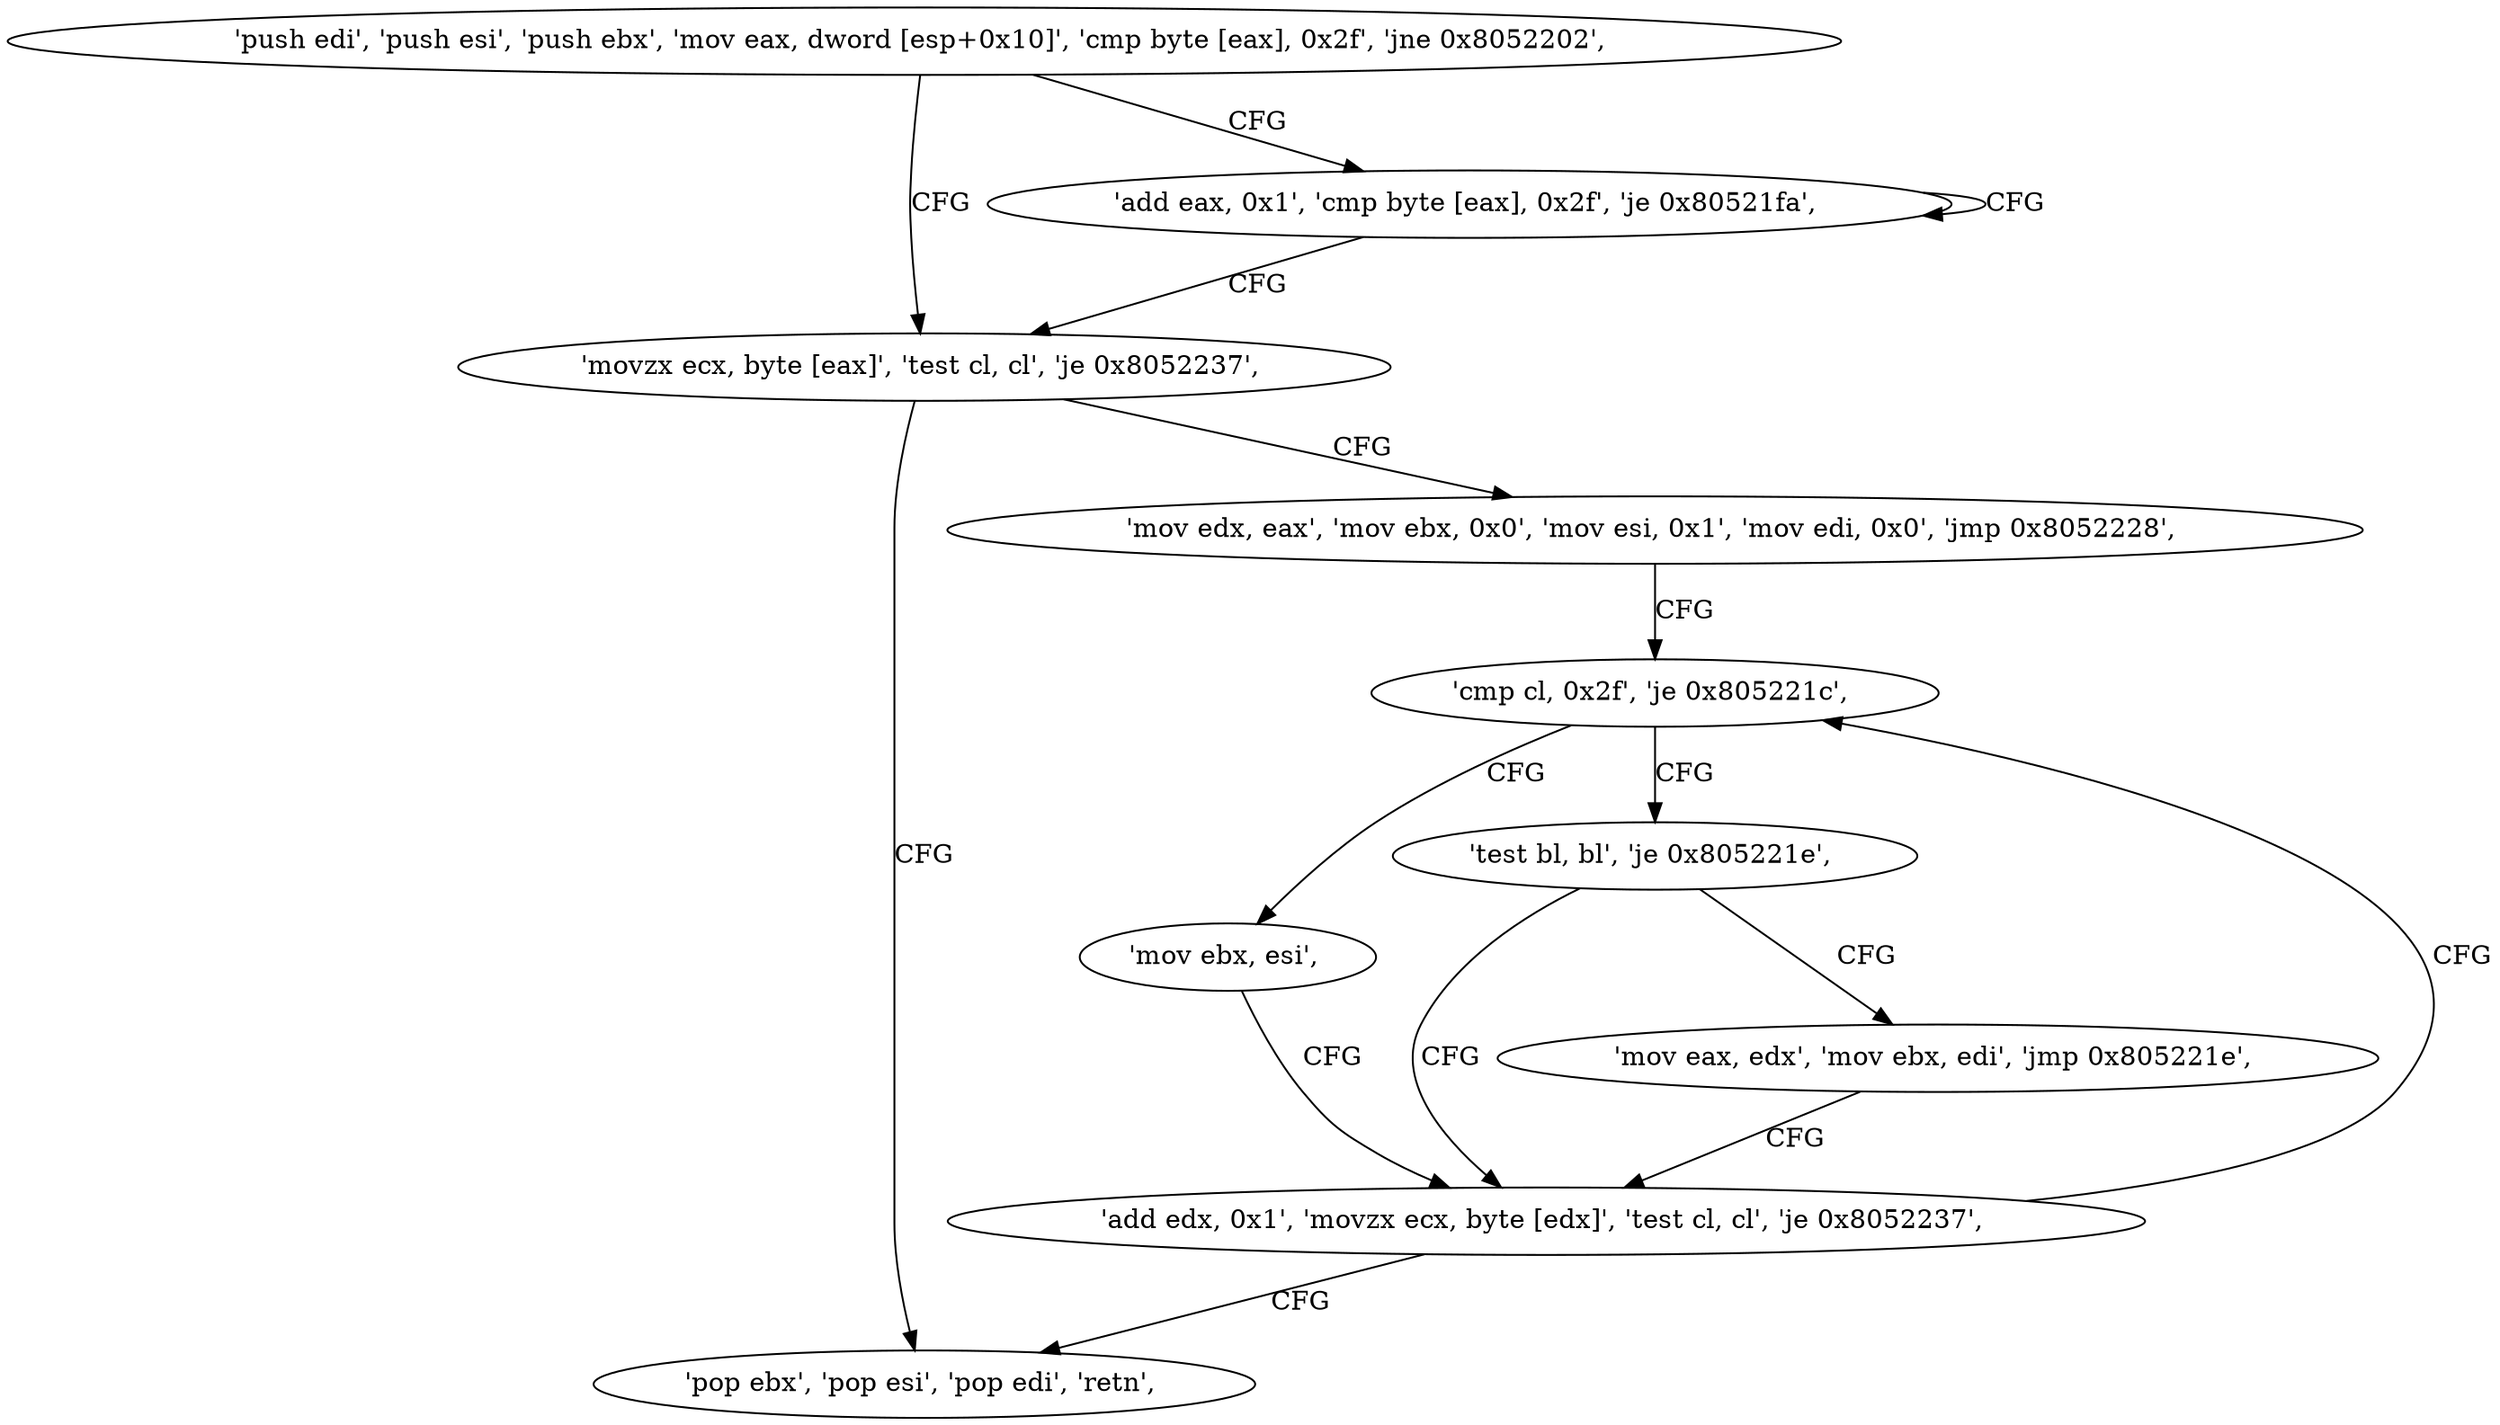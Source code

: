 digraph "func" {
"134554094" [label = "'push edi', 'push esi', 'push ebx', 'mov eax, dword [esp+0x10]', 'cmp byte [eax], 0x2f', 'jne 0x8052202', " ]
"134554114" [label = "'movzx ecx, byte [eax]', 'test cl, cl', 'je 0x8052237', " ]
"134554106" [label = "'add eax, 0x1', 'cmp byte [eax], 0x2f', 'je 0x80521fa', " ]
"134554167" [label = "'pop ebx', 'pop esi', 'pop edi', 'retn', " ]
"134554121" [label = "'mov edx, eax', 'mov ebx, 0x0', 'mov esi, 0x1', 'mov edi, 0x0', 'jmp 0x8052228', " ]
"134554152" [label = "'cmp cl, 0x2f', 'je 0x805221c', " ]
"134554140" [label = "'mov ebx, esi', " ]
"134554157" [label = "'test bl, bl', 'je 0x805221e', " ]
"134554142" [label = "'add edx, 0x1', 'movzx ecx, byte [edx]', 'test cl, cl', 'je 0x8052237', " ]
"134554161" [label = "'mov eax, edx', 'mov ebx, edi', 'jmp 0x805221e', " ]
"134554094" -> "134554114" [ label = "CFG" ]
"134554094" -> "134554106" [ label = "CFG" ]
"134554114" -> "134554167" [ label = "CFG" ]
"134554114" -> "134554121" [ label = "CFG" ]
"134554106" -> "134554106" [ label = "CFG" ]
"134554106" -> "134554114" [ label = "CFG" ]
"134554121" -> "134554152" [ label = "CFG" ]
"134554152" -> "134554140" [ label = "CFG" ]
"134554152" -> "134554157" [ label = "CFG" ]
"134554140" -> "134554142" [ label = "CFG" ]
"134554157" -> "134554142" [ label = "CFG" ]
"134554157" -> "134554161" [ label = "CFG" ]
"134554142" -> "134554167" [ label = "CFG" ]
"134554142" -> "134554152" [ label = "CFG" ]
"134554161" -> "134554142" [ label = "CFG" ]
}
